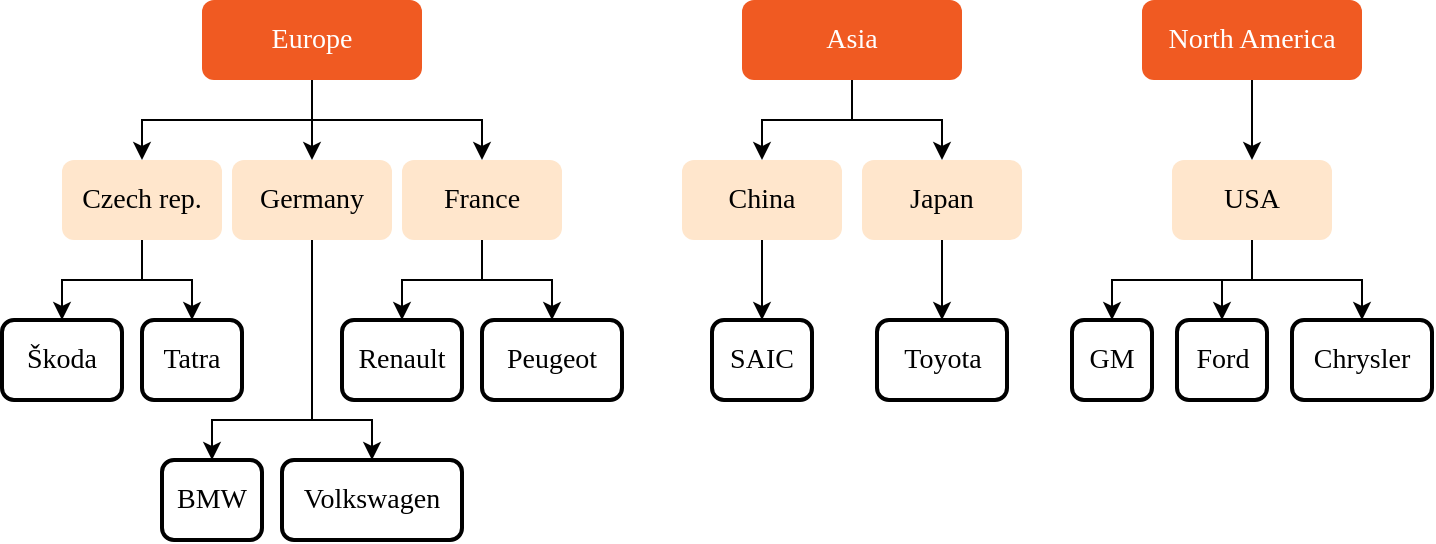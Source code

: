 <mxfile version="13.11.0" type="github">
  <diagram id="R6gZRPhrKNKfsel5mfTR" name="Page-1">
    <mxGraphModel dx="1893" dy="1668" grid="1" gridSize="10" guides="1" tooltips="1" connect="1" arrows="1" fold="0" page="1" pageScale="1" pageWidth="850" pageHeight="1100" math="0" shadow="0" extFonts="GT Walsheim^https://docs.kontent.ai/fonts/GT-Walsheim-Regular.woff">
      <root>
        <mxCell id="0" />
        <mxCell id="1" parent="0" />
        <mxCell id="rXsVnSiKJzlpvz-L8_17-19" style="edgeStyle=orthogonalEdgeStyle;rounded=0;orthogonalLoop=1;jettySize=auto;html=1;exitX=0.5;exitY=1;exitDx=0;exitDy=0;entryX=0.5;entryY=0;entryDx=0;entryDy=0;fontFamily=GT Walsheim;fontSource=https%3A%2F%2Fdocs.kontent.ai%2Ffonts%2FGT-Walsheim-Regular.woff;fontSize=14;fontColor=#FFFFFF;" edge="1" parent="1" source="rXsVnSiKJzlpvz-L8_17-1" target="rXsVnSiKJzlpvz-L8_17-8">
          <mxGeometry relative="1" as="geometry" />
        </mxCell>
        <mxCell id="rXsVnSiKJzlpvz-L8_17-20" style="edgeStyle=orthogonalEdgeStyle;rounded=0;orthogonalLoop=1;jettySize=auto;html=1;exitX=0.5;exitY=1;exitDx=0;exitDy=0;entryX=0.5;entryY=0;entryDx=0;entryDy=0;fontFamily=GT Walsheim;fontSource=https%3A%2F%2Fdocs.kontent.ai%2Ffonts%2FGT-Walsheim-Regular.woff;fontSize=14;fontColor=#FFFFFF;" edge="1" parent="1" source="rXsVnSiKJzlpvz-L8_17-1" target="rXsVnSiKJzlpvz-L8_17-7">
          <mxGeometry relative="1" as="geometry" />
        </mxCell>
        <mxCell id="rXsVnSiKJzlpvz-L8_17-21" style="edgeStyle=orthogonalEdgeStyle;rounded=0;orthogonalLoop=1;jettySize=auto;html=1;exitX=0.5;exitY=1;exitDx=0;exitDy=0;entryX=0.5;entryY=0;entryDx=0;entryDy=0;fontFamily=GT Walsheim;fontSource=https%3A%2F%2Fdocs.kontent.ai%2Ffonts%2FGT-Walsheim-Regular.woff;fontSize=14;fontColor=#FFFFFF;" edge="1" parent="1" source="rXsVnSiKJzlpvz-L8_17-1" target="rXsVnSiKJzlpvz-L8_17-6">
          <mxGeometry relative="1" as="geometry" />
        </mxCell>
        <mxCell id="rXsVnSiKJzlpvz-L8_17-1" value="Europe" style="rounded=1;whiteSpace=wrap;html=1;fillColor=#F05A22;strokeColor=none;fontFamily=GT Walsheim;fontSource=https%3A%2F%2Fdocs.kontent.ai%2Ffonts%2FGT-Walsheim-Regular.woff;fontColor=#FFFFFF;fontSize=14;" vertex="1" parent="1">
          <mxGeometry x="-680" y="-1070" width="110" height="40" as="geometry" />
        </mxCell>
        <mxCell id="rXsVnSiKJzlpvz-L8_17-16" style="edgeStyle=orthogonalEdgeStyle;rounded=0;orthogonalLoop=1;jettySize=auto;html=1;exitX=0.5;exitY=1;exitDx=0;exitDy=0;entryX=0.5;entryY=0;entryDx=0;entryDy=0;fontFamily=GT Walsheim;fontSource=https%3A%2F%2Fdocs.kontent.ai%2Ffonts%2FGT-Walsheim-Regular.woff;fontSize=14;fontColor=#FFFFFF;" edge="1" parent="1" source="rXsVnSiKJzlpvz-L8_17-3" target="rXsVnSiKJzlpvz-L8_17-9">
          <mxGeometry relative="1" as="geometry" />
        </mxCell>
        <mxCell id="rXsVnSiKJzlpvz-L8_17-17" style="edgeStyle=orthogonalEdgeStyle;rounded=0;orthogonalLoop=1;jettySize=auto;html=1;exitX=0.5;exitY=1;exitDx=0;exitDy=0;entryX=0.5;entryY=0;entryDx=0;entryDy=0;fontFamily=GT Walsheim;fontSource=https%3A%2F%2Fdocs.kontent.ai%2Ffonts%2FGT-Walsheim-Regular.woff;fontSize=14;fontColor=#FFFFFF;" edge="1" parent="1" source="rXsVnSiKJzlpvz-L8_17-3" target="rXsVnSiKJzlpvz-L8_17-15">
          <mxGeometry relative="1" as="geometry" />
        </mxCell>
        <mxCell id="rXsVnSiKJzlpvz-L8_17-3" value="Asia" style="rounded=1;whiteSpace=wrap;html=1;fillColor=#F05A22;strokeColor=none;fontFamily=GT Walsheim;fontSource=https%3A%2F%2Fdocs.kontent.ai%2Ffonts%2FGT-Walsheim-Regular.woff;fontColor=#FFFFFF;fontSize=14;" vertex="1" parent="1">
          <mxGeometry x="-410" y="-1070" width="110" height="40" as="geometry" />
        </mxCell>
        <mxCell id="rXsVnSiKJzlpvz-L8_17-23" style="edgeStyle=orthogonalEdgeStyle;rounded=0;orthogonalLoop=1;jettySize=auto;html=1;exitX=0.5;exitY=1;exitDx=0;exitDy=0;entryX=0.5;entryY=0;entryDx=0;entryDy=0;fontFamily=GT Walsheim;fontSource=https%3A%2F%2Fdocs.kontent.ai%2Ffonts%2FGT-Walsheim-Regular.woff;fontSize=14;fontColor=#FFFFFF;" edge="1" parent="1" source="rXsVnSiKJzlpvz-L8_17-4" target="rXsVnSiKJzlpvz-L8_17-22">
          <mxGeometry relative="1" as="geometry" />
        </mxCell>
        <mxCell id="rXsVnSiKJzlpvz-L8_17-4" value="North America" style="rounded=1;whiteSpace=wrap;html=1;fillColor=#F05A22;strokeColor=none;fontFamily=GT Walsheim;fontSource=https%3A%2F%2Fdocs.kontent.ai%2Ffonts%2FGT-Walsheim-Regular.woff;fontColor=#FFFFFF;fontSize=14;" vertex="1" parent="1">
          <mxGeometry x="-210" y="-1070" width="110" height="40" as="geometry" />
        </mxCell>
        <mxCell id="rXsVnSiKJzlpvz-L8_17-27" style="edgeStyle=orthogonalEdgeStyle;rounded=0;orthogonalLoop=1;jettySize=auto;html=1;exitX=0.5;exitY=1;exitDx=0;exitDy=0;entryX=0.5;entryY=0;entryDx=0;entryDy=0;fontFamily=GT Walsheim;fontSource=https%3A%2F%2Fdocs.kontent.ai%2Ffonts%2FGT-Walsheim-Regular.woff;fontSize=14;fontColor=#FFFFFF;" edge="1" parent="1" source="rXsVnSiKJzlpvz-L8_17-6" target="rXsVnSiKJzlpvz-L8_17-24">
          <mxGeometry relative="1" as="geometry" />
        </mxCell>
        <mxCell id="rXsVnSiKJzlpvz-L8_17-28" style="edgeStyle=orthogonalEdgeStyle;rounded=0;orthogonalLoop=1;jettySize=auto;html=1;exitX=0.5;exitY=1;exitDx=0;exitDy=0;entryX=0.5;entryY=0;entryDx=0;entryDy=0;fontFamily=GT Walsheim;fontSource=https%3A%2F%2Fdocs.kontent.ai%2Ffonts%2FGT-Walsheim-Regular.woff;fontSize=14;fontColor=#FFFFFF;" edge="1" parent="1" source="rXsVnSiKJzlpvz-L8_17-6" target="rXsVnSiKJzlpvz-L8_17-25">
          <mxGeometry relative="1" as="geometry" />
        </mxCell>
        <mxCell id="rXsVnSiKJzlpvz-L8_17-6" value="Czech rep." style="rounded=1;whiteSpace=wrap;html=1;fillColor=#ffe6cc;fontStyle=0;fontFamily=GT Walsheim;fontSize=14;strokeWidth=2;strokeColor=none;" vertex="1" parent="1">
          <mxGeometry x="-750" y="-990" width="80" height="40" as="geometry" />
        </mxCell>
        <mxCell id="rXsVnSiKJzlpvz-L8_17-30" style="edgeStyle=orthogonalEdgeStyle;rounded=0;orthogonalLoop=1;jettySize=auto;html=1;exitX=0.5;exitY=1;exitDx=0;exitDy=0;entryX=0.5;entryY=0;entryDx=0;entryDy=0;fontFamily=GT Walsheim;fontSource=https%3A%2F%2Fdocs.kontent.ai%2Ffonts%2FGT-Walsheim-Regular.woff;fontSize=14;fontColor=#FFFFFF;" edge="1" parent="1" source="rXsVnSiKJzlpvz-L8_17-7" target="rXsVnSiKJzlpvz-L8_17-26">
          <mxGeometry relative="1" as="geometry">
            <Array as="points">
              <mxPoint x="-625" y="-860" />
              <mxPoint x="-675" y="-860" />
            </Array>
          </mxGeometry>
        </mxCell>
        <mxCell id="rXsVnSiKJzlpvz-L8_17-31" style="edgeStyle=orthogonalEdgeStyle;rounded=0;orthogonalLoop=1;jettySize=auto;html=1;exitX=0.5;exitY=1;exitDx=0;exitDy=0;entryX=0.5;entryY=0;entryDx=0;entryDy=0;fontFamily=GT Walsheim;fontSource=https%3A%2F%2Fdocs.kontent.ai%2Ffonts%2FGT-Walsheim-Regular.woff;fontSize=14;fontColor=#FFFFFF;" edge="1" parent="1" source="rXsVnSiKJzlpvz-L8_17-7" target="rXsVnSiKJzlpvz-L8_17-29">
          <mxGeometry relative="1" as="geometry">
            <Array as="points">
              <mxPoint x="-625" y="-860" />
              <mxPoint x="-595" y="-860" />
            </Array>
          </mxGeometry>
        </mxCell>
        <mxCell id="rXsVnSiKJzlpvz-L8_17-7" value="Germany" style="rounded=1;whiteSpace=wrap;html=1;fillColor=#ffe6cc;fontStyle=0;fontFamily=GT Walsheim;fontSize=14;strokeWidth=2;strokeColor=none;" vertex="1" parent="1">
          <mxGeometry x="-665" y="-990" width="80" height="40" as="geometry" />
        </mxCell>
        <mxCell id="rXsVnSiKJzlpvz-L8_17-34" style="edgeStyle=orthogonalEdgeStyle;rounded=0;orthogonalLoop=1;jettySize=auto;html=1;exitX=0.5;exitY=1;exitDx=0;exitDy=0;entryX=0.5;entryY=0;entryDx=0;entryDy=0;fontFamily=GT Walsheim;fontSource=https%3A%2F%2Fdocs.kontent.ai%2Ffonts%2FGT-Walsheim-Regular.woff;fontSize=14;fontColor=#FFFFFF;" edge="1" parent="1" source="rXsVnSiKJzlpvz-L8_17-8" target="rXsVnSiKJzlpvz-L8_17-32">
          <mxGeometry relative="1" as="geometry" />
        </mxCell>
        <mxCell id="rXsVnSiKJzlpvz-L8_17-35" style="edgeStyle=orthogonalEdgeStyle;rounded=0;orthogonalLoop=1;jettySize=auto;html=1;exitX=0.5;exitY=1;exitDx=0;exitDy=0;entryX=0.5;entryY=0;entryDx=0;entryDy=0;fontFamily=GT Walsheim;fontSource=https%3A%2F%2Fdocs.kontent.ai%2Ffonts%2FGT-Walsheim-Regular.woff;fontSize=14;fontColor=#FFFFFF;" edge="1" parent="1" source="rXsVnSiKJzlpvz-L8_17-8" target="rXsVnSiKJzlpvz-L8_17-33">
          <mxGeometry relative="1" as="geometry" />
        </mxCell>
        <mxCell id="rXsVnSiKJzlpvz-L8_17-8" value="France" style="rounded=1;whiteSpace=wrap;html=1;fillColor=#ffe6cc;fontStyle=0;fontFamily=GT Walsheim;fontSize=14;strokeWidth=2;strokeColor=none;" vertex="1" parent="1">
          <mxGeometry x="-580" y="-990" width="80" height="40" as="geometry" />
        </mxCell>
        <mxCell id="rXsVnSiKJzlpvz-L8_17-43" style="edgeStyle=orthogonalEdgeStyle;rounded=0;orthogonalLoop=1;jettySize=auto;html=1;exitX=0.5;exitY=1;exitDx=0;exitDy=0;fontFamily=GT Walsheim;fontSource=https%3A%2F%2Fdocs.kontent.ai%2Ffonts%2FGT-Walsheim-Regular.woff;fontSize=14;fontColor=#FFFFFF;" edge="1" parent="1" source="rXsVnSiKJzlpvz-L8_17-9" target="rXsVnSiKJzlpvz-L8_17-36">
          <mxGeometry relative="1" as="geometry" />
        </mxCell>
        <mxCell id="rXsVnSiKJzlpvz-L8_17-9" value="China" style="rounded=1;whiteSpace=wrap;html=1;fillColor=#ffe6cc;fontStyle=0;fontFamily=GT Walsheim;fontSize=14;strokeWidth=2;strokeColor=none;" vertex="1" parent="1">
          <mxGeometry x="-440" y="-990" width="80" height="40" as="geometry" />
        </mxCell>
        <mxCell id="rXsVnSiKJzlpvz-L8_17-44" style="edgeStyle=orthogonalEdgeStyle;rounded=0;orthogonalLoop=1;jettySize=auto;html=1;exitX=0.5;exitY=1;exitDx=0;exitDy=0;entryX=0.5;entryY=0;entryDx=0;entryDy=0;fontFamily=GT Walsheim;fontSource=https%3A%2F%2Fdocs.kontent.ai%2Ffonts%2FGT-Walsheim-Regular.woff;fontSize=14;fontColor=#FFFFFF;" edge="1" parent="1" source="rXsVnSiKJzlpvz-L8_17-15" target="rXsVnSiKJzlpvz-L8_17-37">
          <mxGeometry relative="1" as="geometry" />
        </mxCell>
        <mxCell id="rXsVnSiKJzlpvz-L8_17-15" value="Japan" style="rounded=1;whiteSpace=wrap;html=1;fillColor=#ffe6cc;fontStyle=0;fontFamily=GT Walsheim;fontSize=14;strokeWidth=2;strokeColor=none;" vertex="1" parent="1">
          <mxGeometry x="-350" y="-990" width="80" height="40" as="geometry" />
        </mxCell>
        <mxCell id="rXsVnSiKJzlpvz-L8_17-45" style="edgeStyle=orthogonalEdgeStyle;rounded=0;orthogonalLoop=1;jettySize=auto;html=1;exitX=0.5;exitY=1;exitDx=0;exitDy=0;entryX=0.5;entryY=0;entryDx=0;entryDy=0;fontFamily=GT Walsheim;fontSource=https%3A%2F%2Fdocs.kontent.ai%2Ffonts%2FGT-Walsheim-Regular.woff;fontSize=14;fontColor=#FFFFFF;" edge="1" parent="1" source="rXsVnSiKJzlpvz-L8_17-22" target="rXsVnSiKJzlpvz-L8_17-38">
          <mxGeometry relative="1" as="geometry" />
        </mxCell>
        <mxCell id="rXsVnSiKJzlpvz-L8_17-46" style="edgeStyle=orthogonalEdgeStyle;rounded=0;orthogonalLoop=1;jettySize=auto;html=1;exitX=0.5;exitY=1;exitDx=0;exitDy=0;entryX=0.5;entryY=0;entryDx=0;entryDy=0;fontFamily=GT Walsheim;fontSource=https%3A%2F%2Fdocs.kontent.ai%2Ffonts%2FGT-Walsheim-Regular.woff;fontSize=14;fontColor=#FFFFFF;" edge="1" parent="1" source="rXsVnSiKJzlpvz-L8_17-22" target="rXsVnSiKJzlpvz-L8_17-39">
          <mxGeometry relative="1" as="geometry" />
        </mxCell>
        <mxCell id="rXsVnSiKJzlpvz-L8_17-47" style="edgeStyle=orthogonalEdgeStyle;rounded=0;orthogonalLoop=1;jettySize=auto;html=1;exitX=0.5;exitY=1;exitDx=0;exitDy=0;entryX=0.5;entryY=0;entryDx=0;entryDy=0;fontFamily=GT Walsheim;fontSource=https%3A%2F%2Fdocs.kontent.ai%2Ffonts%2FGT-Walsheim-Regular.woff;fontSize=14;fontColor=#FFFFFF;" edge="1" parent="1" source="rXsVnSiKJzlpvz-L8_17-22" target="rXsVnSiKJzlpvz-L8_17-40">
          <mxGeometry relative="1" as="geometry" />
        </mxCell>
        <mxCell id="rXsVnSiKJzlpvz-L8_17-22" value="USA" style="rounded=1;whiteSpace=wrap;html=1;fillColor=#ffe6cc;fontStyle=0;fontFamily=GT Walsheim;fontSize=14;strokeWidth=2;strokeColor=none;" vertex="1" parent="1">
          <mxGeometry x="-195" y="-990" width="80" height="40" as="geometry" />
        </mxCell>
        <mxCell id="rXsVnSiKJzlpvz-L8_17-24" value="Škoda" style="rounded=1;whiteSpace=wrap;html=1;fillColor=#ffffff;strokeColor=#000000;fontStyle=0;fontFamily=GT Walsheim;fontSize=14;strokeWidth=2;" vertex="1" parent="1">
          <mxGeometry x="-780" y="-910" width="60" height="40" as="geometry" />
        </mxCell>
        <mxCell id="rXsVnSiKJzlpvz-L8_17-25" value="Tatra" style="rounded=1;whiteSpace=wrap;html=1;fillColor=#ffffff;strokeColor=#000000;fontStyle=0;fontFamily=GT Walsheim;fontSize=14;strokeWidth=2;" vertex="1" parent="1">
          <mxGeometry x="-710" y="-910" width="50" height="40" as="geometry" />
        </mxCell>
        <mxCell id="rXsVnSiKJzlpvz-L8_17-26" value="BMW" style="rounded=1;whiteSpace=wrap;html=1;fillColor=#ffffff;strokeColor=#000000;fontStyle=0;fontFamily=GT Walsheim;fontSize=14;strokeWidth=2;" vertex="1" parent="1">
          <mxGeometry x="-700" y="-840" width="50" height="40" as="geometry" />
        </mxCell>
        <mxCell id="rXsVnSiKJzlpvz-L8_17-29" value="Volkswagen" style="rounded=1;whiteSpace=wrap;html=1;fillColor=#ffffff;strokeColor=#000000;fontStyle=0;fontFamily=GT Walsheim;fontSize=14;strokeWidth=2;" vertex="1" parent="1">
          <mxGeometry x="-640" y="-840" width="90" height="40" as="geometry" />
        </mxCell>
        <mxCell id="rXsVnSiKJzlpvz-L8_17-32" value="Renault" style="rounded=1;whiteSpace=wrap;html=1;fillColor=#ffffff;strokeColor=#000000;fontStyle=0;fontFamily=GT Walsheim;fontSize=14;strokeWidth=2;" vertex="1" parent="1">
          <mxGeometry x="-610" y="-910" width="60" height="40" as="geometry" />
        </mxCell>
        <mxCell id="rXsVnSiKJzlpvz-L8_17-33" value="Peugeot" style="rounded=1;whiteSpace=wrap;html=1;fillColor=#ffffff;strokeColor=#000000;fontStyle=0;fontFamily=GT Walsheim;fontSize=14;strokeWidth=2;" vertex="1" parent="1">
          <mxGeometry x="-540" y="-910" width="70" height="40" as="geometry" />
        </mxCell>
        <mxCell id="rXsVnSiKJzlpvz-L8_17-36" value="SAIC" style="rounded=1;whiteSpace=wrap;html=1;fillColor=#ffffff;strokeColor=#000000;fontStyle=0;fontFamily=GT Walsheim;fontSize=14;strokeWidth=2;" vertex="1" parent="1">
          <mxGeometry x="-425" y="-910" width="50" height="40" as="geometry" />
        </mxCell>
        <mxCell id="rXsVnSiKJzlpvz-L8_17-37" value="Toyota" style="rounded=1;whiteSpace=wrap;html=1;fillColor=#ffffff;strokeColor=#000000;fontStyle=0;fontFamily=GT Walsheim;fontSize=14;strokeWidth=2;" vertex="1" parent="1">
          <mxGeometry x="-342.5" y="-910" width="65" height="40" as="geometry" />
        </mxCell>
        <mxCell id="rXsVnSiKJzlpvz-L8_17-38" value="GM" style="rounded=1;whiteSpace=wrap;html=1;fillColor=#ffffff;strokeColor=#000000;fontStyle=0;fontFamily=GT Walsheim;fontSize=14;strokeWidth=2;" vertex="1" parent="1">
          <mxGeometry x="-245" y="-910" width="40" height="40" as="geometry" />
        </mxCell>
        <mxCell id="rXsVnSiKJzlpvz-L8_17-39" value="Ford" style="rounded=1;whiteSpace=wrap;html=1;fillColor=#ffffff;strokeColor=#000000;fontStyle=0;fontFamily=GT Walsheim;fontSize=14;strokeWidth=2;" vertex="1" parent="1">
          <mxGeometry x="-192.5" y="-910" width="45" height="40" as="geometry" />
        </mxCell>
        <mxCell id="rXsVnSiKJzlpvz-L8_17-40" value="Chrysler" style="rounded=1;whiteSpace=wrap;html=1;fillColor=#ffffff;strokeColor=#000000;fontStyle=0;fontFamily=GT Walsheim;fontSize=14;strokeWidth=2;" vertex="1" parent="1">
          <mxGeometry x="-135" y="-910" width="70" height="40" as="geometry" />
        </mxCell>
      </root>
    </mxGraphModel>
  </diagram>
</mxfile>
